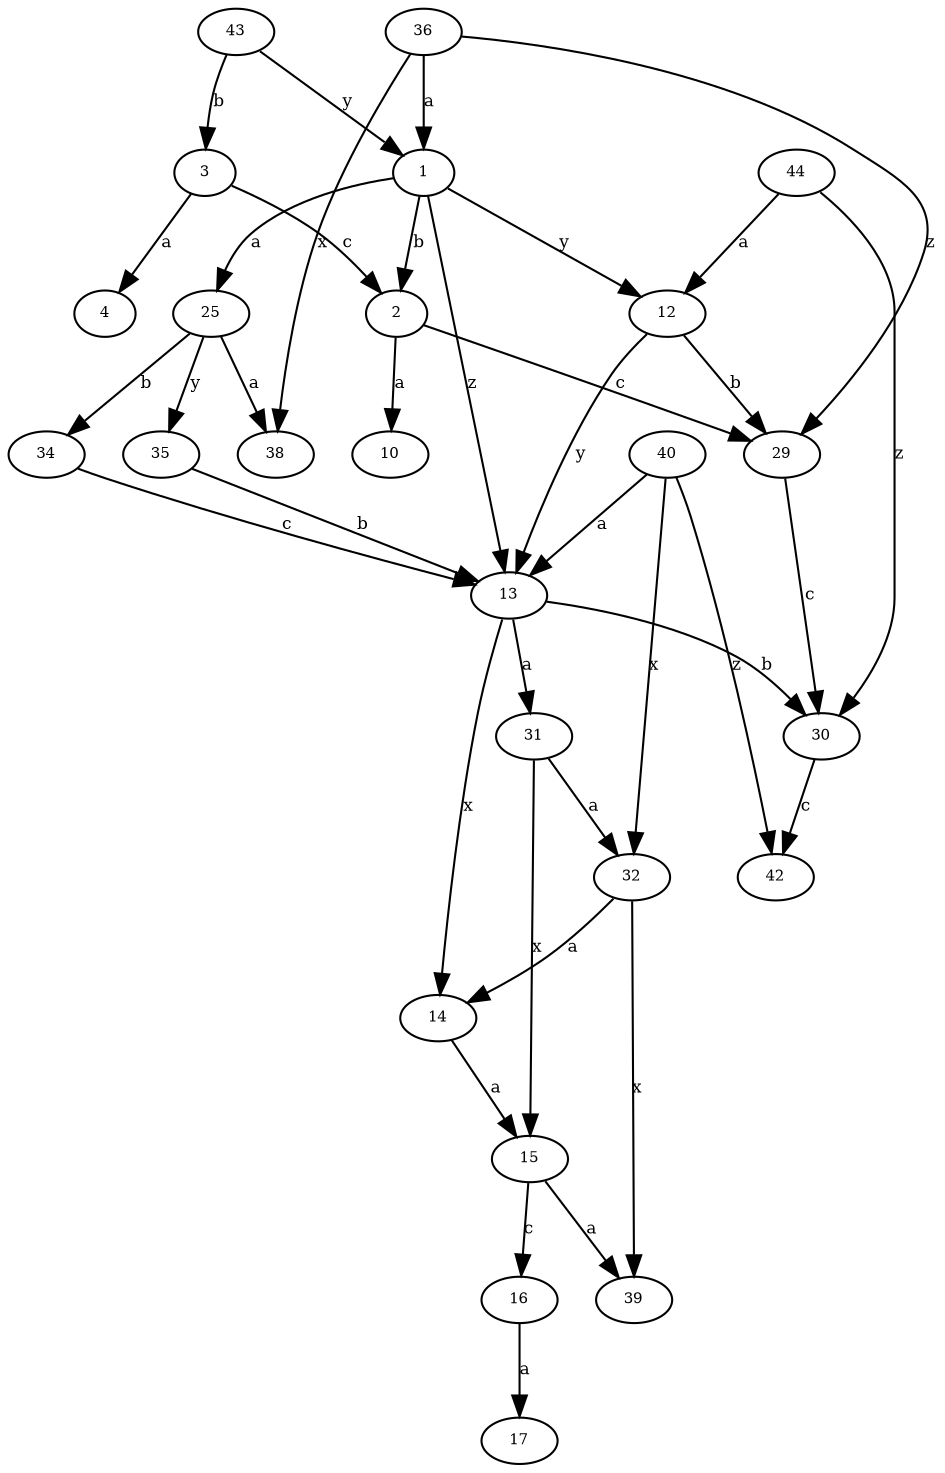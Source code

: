 digraph K {
"Kv1" [label="1",fontsize=7,width=.01,height=.01];
"Kv1" -> "Kv12" [label="y",fontsize=8];
"Kv1" -> "Kv25" [label="a",fontsize=8];
"Kv1" -> "Kv2" [label="b",fontsize=8];
"Kv1" -> "Kv13" [label="z",fontsize=8];
"Kv2" [label="2",fontsize=7,width=.01,height=.01];
"Kv2" -> "Kv10" [label="a",fontsize=8];
"Kv2" -> "Kv29" [label="c",fontsize=8];
"Kv3" [label="3",fontsize=7,width=.01,height=.01];
"Kv3" -> "Kv4" [label="a",fontsize=8];
"Kv3" -> "Kv2" [label="c",fontsize=8];
"Kv4" [label="4",fontsize=7,width=.01,height=.01];
"Kv10" [label="10",fontsize=7,width=.01,height=.01];
"Kv12" [label="12",fontsize=7,width=.01,height=.01];
"Kv12" -> "Kv13" [label="y",fontsize=8];
"Kv12" -> "Kv29" [label="b",fontsize=8];
"Kv13" [label="13",fontsize=7,width=.01,height=.01];
"Kv13" -> "Kv31" [label="a",fontsize=8];
"Kv13" -> "Kv14" [label="x",fontsize=8];
"Kv13" -> "Kv30" [label="b",fontsize=8];
"Kv14" [label="14",fontsize=7,width=.01,height=.01];
"Kv14" -> "Kv15" [label="a",fontsize=8];
"Kv15" [label="15",fontsize=7,width=.01,height=.01];
"Kv15" -> "Kv39" [label="a",fontsize=8];
"Kv15" -> "Kv16" [label="c",fontsize=8];
"Kv16" [label="16",fontsize=7,width=.01,height=.01];
"Kv16" -> "Kv17" [label="a",fontsize=8];
"Kv17" [label="17",fontsize=7,width=.01,height=.01];
"Kv25" [label="25",fontsize=7,width=.01,height=.01];
"Kv25" -> "Kv35" [label="y",fontsize=8];
"Kv25" -> "Kv38" [label="a",fontsize=8];
"Kv25" -> "Kv34" [label="b",fontsize=8];
"Kv29" [label="29",fontsize=7,width=.01,height=.01];
"Kv29" -> "Kv30" [label="c",fontsize=8];
"Kv30" [label="30",fontsize=7,width=.01,height=.01];
"Kv30" -> "Kv42" [label="c",fontsize=8];
"Kv31" [label="31",fontsize=7,width=.01,height=.01];
"Kv31" -> "Kv32" [label="a",fontsize=8];
"Kv31" -> "Kv15" [label="x",fontsize=8];
"Kv32" [label="32",fontsize=7,width=.01,height=.01];
"Kv32" -> "Kv14" [label="a",fontsize=8];
"Kv32" -> "Kv39" [label="x",fontsize=8];
"Kv34" [label="34",fontsize=7,width=.01,height=.01];
"Kv34" -> "Kv13" [label="c",fontsize=8];
"Kv35" [label="35",fontsize=7,width=.01,height=.01];
"Kv35" -> "Kv13" [label="b",fontsize=8];
"Kv36" [label="36",fontsize=7,width=.01,height=.01];
"Kv36" -> "Kv1" [label="a",fontsize=8];
"Kv36" -> "Kv38" [label="x",fontsize=8];
"Kv36" -> "Kv29" [label="z",fontsize=8];
"Kv38" [label="38",fontsize=7,width=.01,height=.01];
"Kv39" [label="39",fontsize=7,width=.01,height=.01];
"Kv40" [label="40",fontsize=7,width=.01,height=.01];
"Kv40" -> "Kv13" [label="a",fontsize=8];
"Kv40" -> "Kv32" [label="x",fontsize=8];
"Kv40" -> "Kv42" [label="z",fontsize=8];
"Kv42" [label="42",fontsize=7,width=.01,height=.01];
"Kv43" [label="43",fontsize=7,width=.01,height=.01];
"Kv43" -> "Kv1" [label="y",fontsize=8];
"Kv43" -> "Kv3" [label="b",fontsize=8];
"Kv44" [label="44",fontsize=7,width=.01,height=.01];
"Kv44" -> "Kv12" [label="a",fontsize=8];
"Kv44" -> "Kv30" [label="z",fontsize=8];
}

